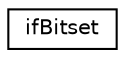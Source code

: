 digraph "Иерархия классов. Графический вид."
{
  edge [fontname="Helvetica",fontsize="10",labelfontname="Helvetica",labelfontsize="10"];
  node [fontname="Helvetica",fontsize="10",shape=record];
  rankdir="LR";
  Node1 [label="ifBitset",height=0.2,width=0.4,color="black", fillcolor="white", style="filled",URL="$classif_bitset.html",tooltip="Интерфейс для хранения любых значений с побитовым доступом "];
}
